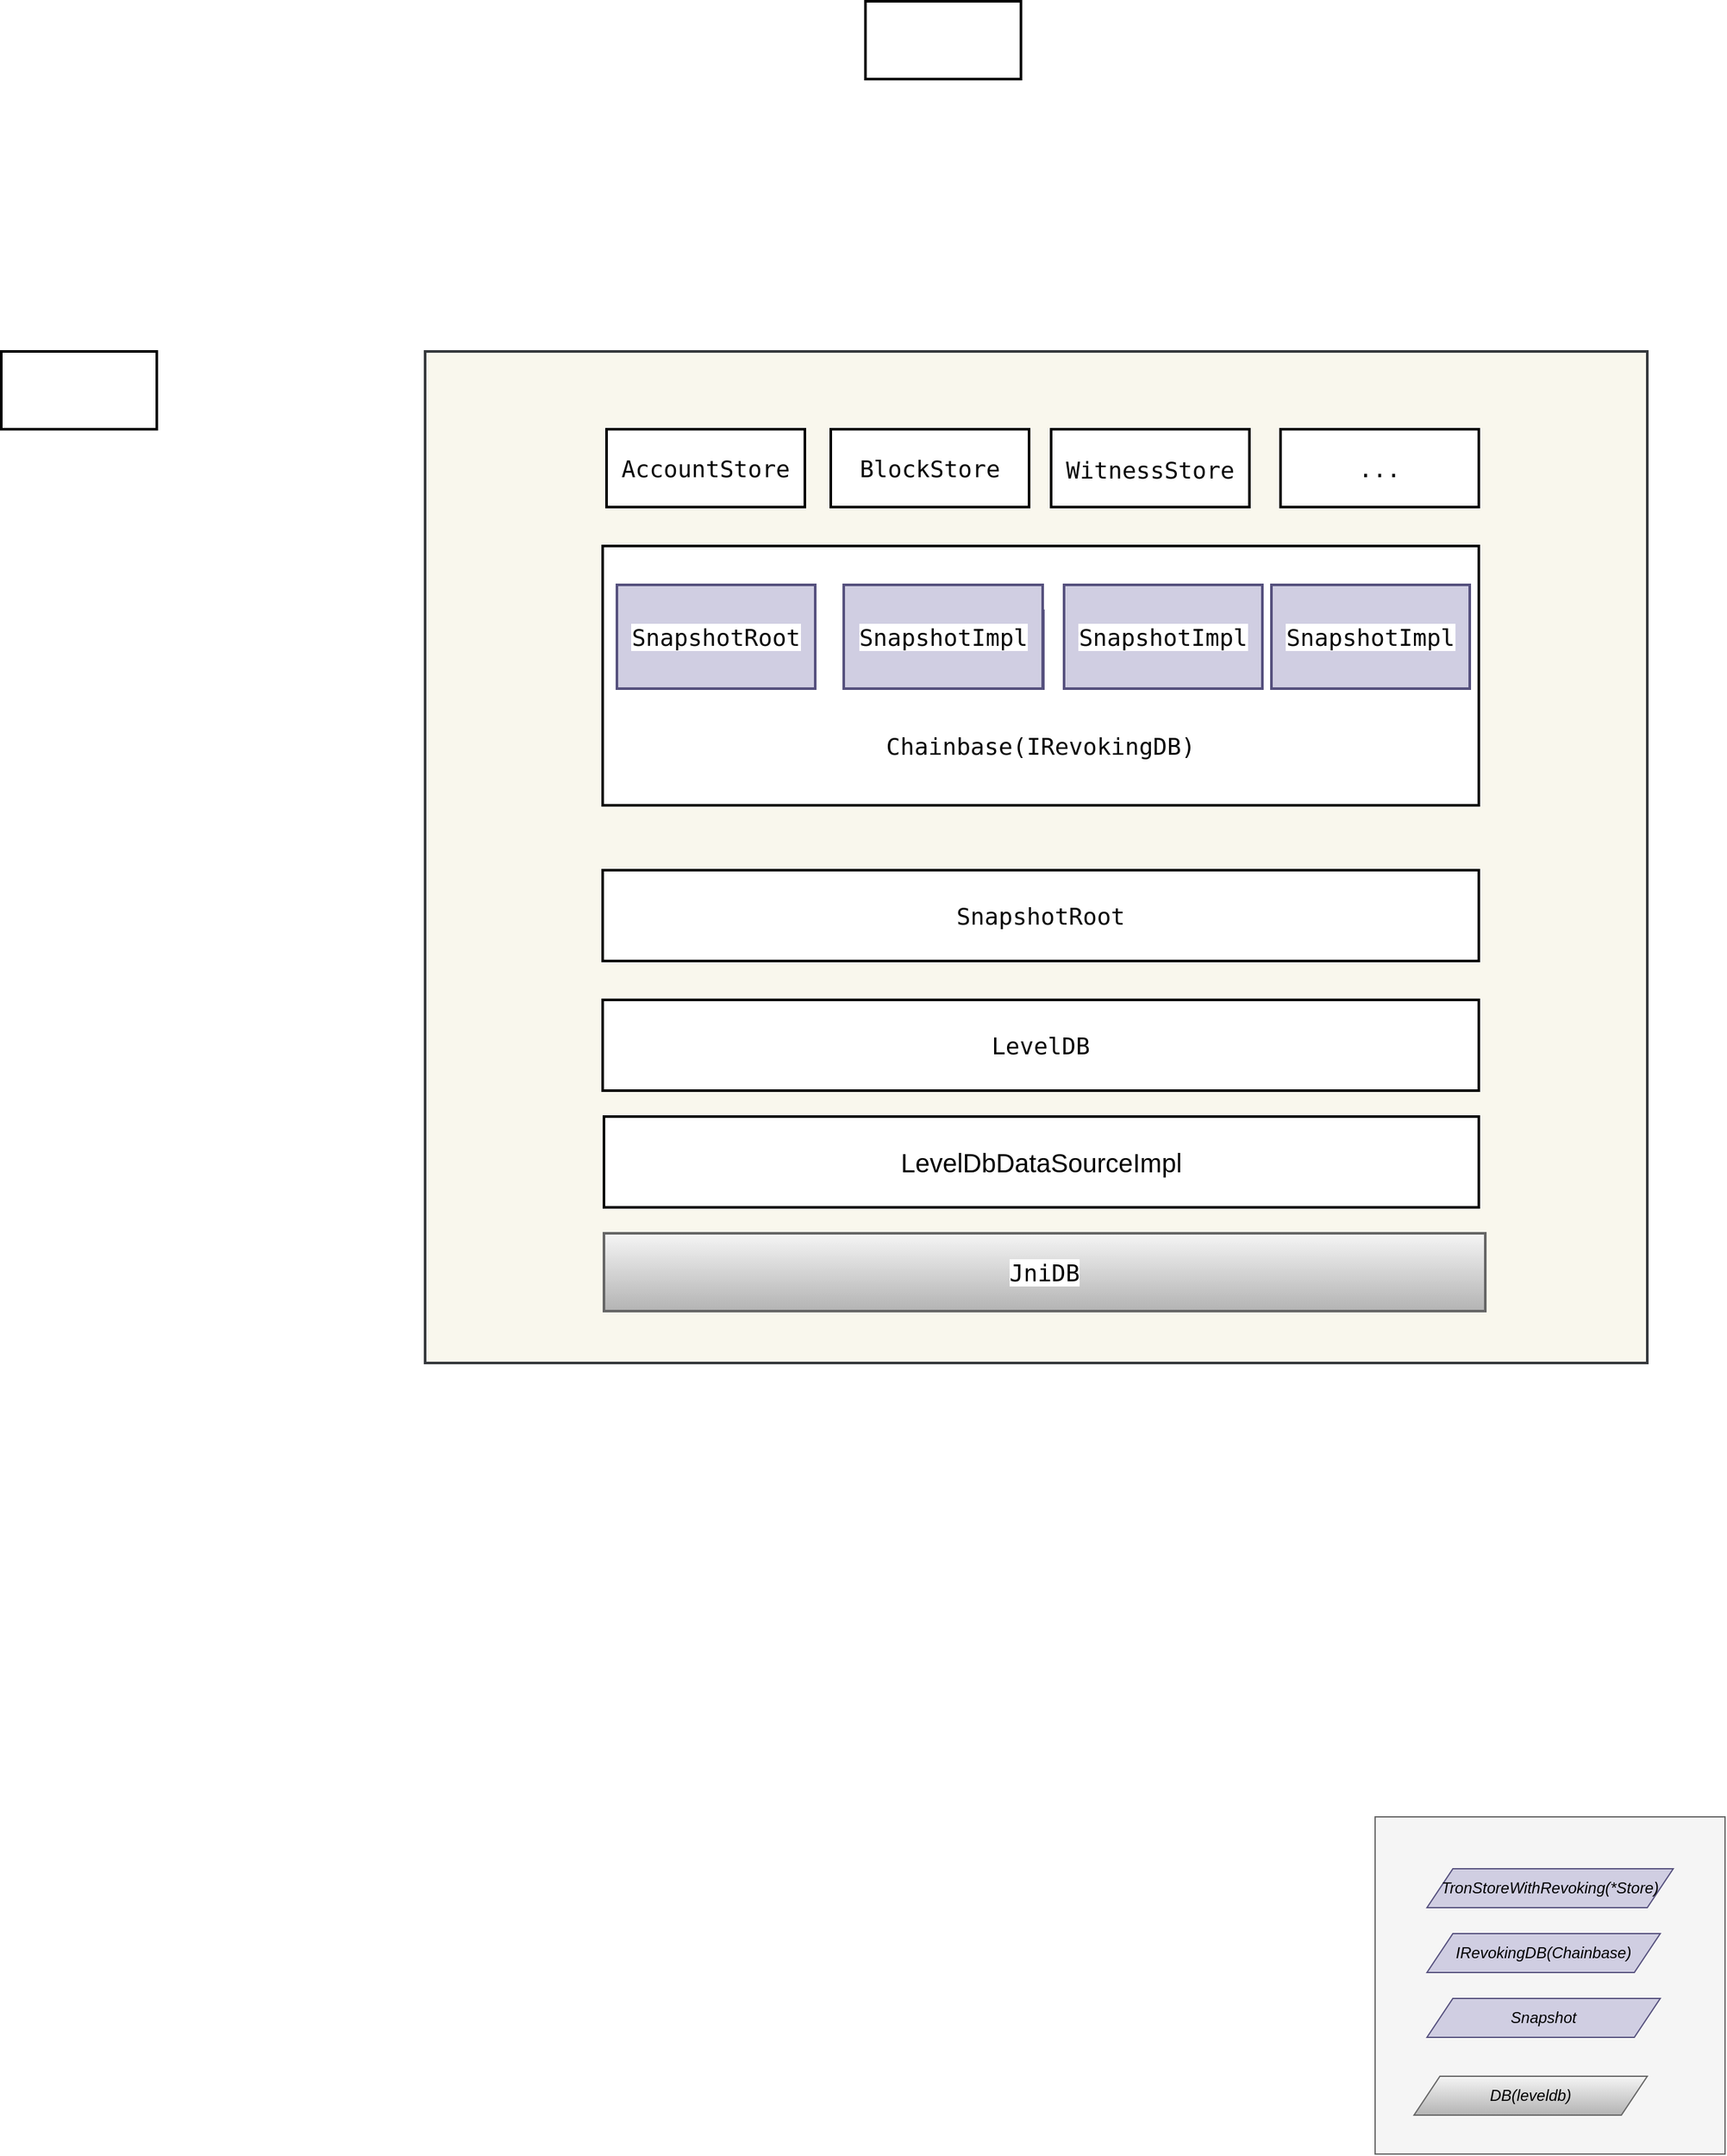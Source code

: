 <mxfile version="20.2.2" type="github">
  <diagram id="d-lJKOCr5DWwa61iQV_f" name="第 1 页">
    <mxGraphModel dx="2893" dy="2228" grid="1" gridSize="10" guides="1" tooltips="1" connect="1" arrows="1" fold="1" page="1" pageScale="1" pageWidth="827" pageHeight="1169" math="0" shadow="0">
      <root>
        <mxCell id="0" />
        <mxCell id="1" parent="0" />
        <mxCell id="2vb-Dao9h7jIGaz7qZgA-9" value="" style="rounded=0;whiteSpace=wrap;html=1;fillColor=#f5f5f5;fontColor=#333333;strokeColor=#666666;" parent="1" vertex="1">
          <mxGeometry x="670" y="770" width="270" height="260" as="geometry" />
        </mxCell>
        <mxCell id="2vb-Dao9h7jIGaz7qZgA-3" value="&lt;i&gt;TronStoreWithRevoking(*Store)&lt;/i&gt;" style="shape=parallelogram;perimeter=parallelogramPerimeter;whiteSpace=wrap;html=1;fixedSize=1;fillColor=#d0cee2;strokeColor=#56517e;" parent="1" vertex="1">
          <mxGeometry x="710" y="810" width="190" height="30" as="geometry" />
        </mxCell>
        <mxCell id="2vb-Dao9h7jIGaz7qZgA-4" value="&lt;i&gt;DB(leveldb)&lt;/i&gt;" style="shape=parallelogram;perimeter=parallelogramPerimeter;whiteSpace=wrap;html=1;fixedSize=1;fillColor=#f5f5f5;strokeColor=#666666;gradientColor=#b3b3b3;" parent="1" vertex="1">
          <mxGeometry x="700" y="970" width="180" height="30" as="geometry" />
        </mxCell>
        <mxCell id="2vb-Dao9h7jIGaz7qZgA-6" value="&lt;i&gt;IRevokingDB(Chainbase)&lt;/i&gt;" style="shape=parallelogram;perimeter=parallelogramPerimeter;whiteSpace=wrap;html=1;fixedSize=1;fillColor=#d0cee2;strokeColor=#56517e;" parent="1" vertex="1">
          <mxGeometry x="710" y="860" width="180" height="30" as="geometry" />
        </mxCell>
        <mxCell id="2vb-Dao9h7jIGaz7qZgA-7" value="&lt;i&gt;Snapshot&lt;/i&gt;" style="shape=parallelogram;perimeter=parallelogramPerimeter;whiteSpace=wrap;html=1;fixedSize=1;fillColor=#d0cee2;strokeColor=#56517e;" parent="1" vertex="1">
          <mxGeometry x="710" y="910" width="180" height="30" as="geometry" />
        </mxCell>
        <mxCell id="dLxj4Lnb35jxQKYbUd3e-3" value="" style="rounded=0;whiteSpace=wrap;html=1;strokeWidth=2;fillColor=#f9f7ed;strokeColor=#36393d;" vertex="1" parent="1">
          <mxGeometry x="-63" y="-360" width="943" height="780" as="geometry" />
        </mxCell>
        <mxCell id="dLxj4Lnb35jxQKYbUd3e-4" value="&lt;pre style=&quot;background-color:#ffffff;color:#080808;font-family:&#39;Menlo&#39;,monospace;font-size:13.5pt;&quot;&gt;&lt;span style=&quot;color:#000000;&quot;&gt;JniDB&lt;/span&gt;&lt;/pre&gt;" style="rounded=0;whiteSpace=wrap;html=1;strokeWidth=2;fillColor=#f5f5f5;gradientColor=#b3b3b3;strokeColor=#666666;" vertex="1" parent="1">
          <mxGeometry x="75" y="320" width="680" height="60" as="geometry" />
        </mxCell>
        <mxCell id="dLxj4Lnb35jxQKYbUd3e-5" value="LevelDbDataSourceImpl" style="rounded=0;whiteSpace=wrap;html=1;fontSize=20;strokeWidth=2;" vertex="1" parent="1">
          <mxGeometry x="75" y="230" width="675" height="70" as="geometry" />
        </mxCell>
        <mxCell id="dLxj4Lnb35jxQKYbUd3e-6" value="&lt;pre style=&quot;background-color:#ffffff;color:#080808;font-family:&#39;Menlo&#39;,monospace;font-size:13.5pt;&quot;&gt;LevelDB&lt;/pre&gt;" style="rounded=0;whiteSpace=wrap;html=1;fontSize=20;strokeWidth=2;" vertex="1" parent="1">
          <mxGeometry x="74" y="140" width="676" height="70" as="geometry" />
        </mxCell>
        <mxCell id="dLxj4Lnb35jxQKYbUd3e-8" value="&lt;pre style=&quot;background-color:#ffffff;color:#080808;font-family:&#39;Menlo&#39;,monospace;font-size:13.5pt;&quot;&gt;SnapshotRoot&lt;/pre&gt;" style="rounded=0;whiteSpace=wrap;html=1;fontSize=20;strokeWidth=2;" vertex="1" parent="1">
          <mxGeometry x="74" y="40" width="676" height="70" as="geometry" />
        </mxCell>
        <mxCell id="dLxj4Lnb35jxQKYbUd3e-9" value="&lt;pre style=&quot;background-color:#ffffff;color:#080808;font-family:&#39;Menlo&#39;,monospace;font-size:13.5pt;&quot;&gt;&lt;pre style=&quot;font-family: Menlo, monospace; font-size: 13.5pt;&quot;&gt;&lt;br/&gt;&lt;br/&gt;&lt;br/&gt;&lt;br/&gt;&lt;br/&gt;Chainbase(IRevokingDB)&lt;/pre&gt;&lt;/pre&gt;" style="rounded=0;whiteSpace=wrap;html=1;fontSize=20;strokeWidth=2;" vertex="1" parent="1">
          <mxGeometry x="74" y="-210" width="676" height="200" as="geometry" />
        </mxCell>
        <mxCell id="dLxj4Lnb35jxQKYbUd3e-11" value="&lt;pre style=&quot;background-color:#ffffff;color:#080808;font-family:&#39;Menlo&#39;,monospace;font-size:13.5pt;&quot;&gt;&lt;pre style=&quot;font-family: Menlo, monospace; font-size: 13.5pt;&quot;&gt;AccountStore&lt;/pre&gt;&lt;/pre&gt;" style="rounded=0;whiteSpace=wrap;html=1;fontSize=20;strokeWidth=2;" vertex="1" parent="1">
          <mxGeometry x="77" y="-300" width="153" height="60" as="geometry" />
        </mxCell>
        <mxCell id="dLxj4Lnb35jxQKYbUd3e-12" value="&lt;pre style=&quot;background-color:#ffffff;color:#080808;font-family:&#39;Menlo&#39;,monospace;font-size:13.5pt;&quot;&gt;&lt;pre style=&quot;font-family: Menlo, monospace; font-size: 13.5pt;&quot;&gt;BlockStore&lt;/pre&gt;&lt;/pre&gt;" style="rounded=0;whiteSpace=wrap;html=1;fontSize=20;strokeWidth=2;" vertex="1" parent="1">
          <mxGeometry x="250" y="-300" width="153" height="60" as="geometry" />
        </mxCell>
        <mxCell id="dLxj4Lnb35jxQKYbUd3e-13" value="&lt;pre style=&quot;background-color: rgb(255, 255, 255);&quot;&gt;&lt;pre style=&quot;&quot;&gt;&lt;font face=&quot;Menlo, monospace&quot; color=&quot;#080808&quot;&gt;&lt;span style=&quot;font-size: 18px;&quot;&gt;WitnessStore&lt;/span&gt;&lt;span style=&quot;font-size: 13.5pt;&quot;&gt;&lt;br&gt;&lt;/span&gt;&lt;/font&gt;&lt;/pre&gt;&lt;/pre&gt;" style="rounded=0;whiteSpace=wrap;html=1;fontSize=20;strokeWidth=2;" vertex="1" parent="1">
          <mxGeometry x="420" y="-300" width="153" height="60" as="geometry" />
        </mxCell>
        <mxCell id="dLxj4Lnb35jxQKYbUd3e-14" value="&lt;pre style=&quot;background-color:#ffffff;color:#080808;font-family:&#39;Menlo&#39;,monospace;font-size:13.5pt;&quot;&gt;&lt;pre style=&quot;font-family: Menlo, monospace; font-size: 13.5pt;&quot;&gt;...&lt;/pre&gt;&lt;/pre&gt;" style="rounded=0;whiteSpace=wrap;html=1;fontSize=20;strokeWidth=2;" vertex="1" parent="1">
          <mxGeometry x="597" y="-300" width="153" height="60" as="geometry" />
        </mxCell>
        <mxCell id="dLxj4Lnb35jxQKYbUd3e-17" value="&lt;pre style=&quot;background-color:#ffffff;color:#080808;font-family:&#39;Menlo&#39;,monospace;font-size:13.5pt;&quot;&gt;&lt;pre style=&quot;font-family: Menlo, monospace; font-size: 13.5pt;&quot;&gt;SnapshotRoot&lt;/pre&gt;&lt;/pre&gt;" style="rounded=0;whiteSpace=wrap;html=1;fontSize=20;strokeWidth=2;fillColor=#d0cee2;strokeColor=#56517e;" vertex="1" parent="1">
          <mxGeometry x="85" y="-180" width="153" height="80" as="geometry" />
        </mxCell>
        <mxCell id="dLxj4Lnb35jxQKYbUd3e-18" value="&lt;pre style=&quot;background-color:#ffffff;color:#080808;font-family:&#39;Menlo&#39;,monospace;font-size:13.5pt;&quot;&gt;&lt;pre style=&quot;font-family: Menlo, monospace; font-size: 13.5pt;&quot;&gt;SnapshotImpl&lt;/pre&gt;&lt;/pre&gt;" style="rounded=0;whiteSpace=wrap;html=1;fontSize=20;strokeWidth=2;fillColor=#d0cee2;strokeColor=#56517e;" vertex="1" parent="1">
          <mxGeometry x="261" y="-160" width="153" height="60" as="geometry" />
        </mxCell>
        <mxCell id="dLxj4Lnb35jxQKYbUd3e-19" value="&lt;pre style=&quot;background-color:#ffffff;color:#080808;font-family:&#39;Menlo&#39;,monospace;font-size:13.5pt;&quot;&gt;&lt;pre style=&quot;font-family: Menlo, monospace; font-size: 13.5pt;&quot;&gt;SnapshotImpl&lt;/pre&gt;&lt;/pre&gt;" style="rounded=0;whiteSpace=wrap;html=1;fontSize=20;strokeWidth=2;fillColor=#d0cee2;strokeColor=#56517e;" vertex="1" parent="1">
          <mxGeometry x="430" y="-180" width="153" height="80" as="geometry" />
        </mxCell>
        <mxCell id="dLxj4Lnb35jxQKYbUd3e-20" value="&lt;pre style=&quot;background-color:#ffffff;color:#080808;font-family:&#39;Menlo&#39;,monospace;font-size:13.5pt;&quot;&gt;&lt;pre style=&quot;font-family: Menlo, monospace; font-size: 13.5pt;&quot;&gt;SnapshotImpl&lt;/pre&gt;&lt;/pre&gt;" style="rounded=0;whiteSpace=wrap;html=1;fontSize=20;strokeWidth=2;fillColor=#d0cee2;strokeColor=#56517e;" vertex="1" parent="1">
          <mxGeometry x="590" y="-180" width="153" height="80" as="geometry" />
        </mxCell>
        <mxCell id="dLxj4Lnb35jxQKYbUd3e-21" value="&lt;pre style=&quot;background-color:#ffffff;color:#080808;font-family:&#39;Menlo&#39;,monospace;font-size:13.5pt;&quot;&gt;&lt;pre style=&quot;font-family: Menlo, monospace; font-size: 13.5pt;&quot;&gt;SnapshotImpl&lt;/pre&gt;&lt;/pre&gt;" style="rounded=0;whiteSpace=wrap;html=1;fontSize=20;strokeWidth=2;fillColor=#d0cee2;strokeColor=#56517e;" vertex="1" parent="1">
          <mxGeometry x="260" y="-180" width="153.5" height="80" as="geometry" />
        </mxCell>
        <mxCell id="dLxj4Lnb35jxQKYbUd3e-22" value="" style="rounded=0;whiteSpace=wrap;html=1;fontSize=20;strokeWidth=2;" vertex="1" parent="1">
          <mxGeometry x="276.75" y="-630" width="120" height="60" as="geometry" />
        </mxCell>
        <mxCell id="dLxj4Lnb35jxQKYbUd3e-23" value="" style="rounded=0;whiteSpace=wrap;html=1;fontSize=20;strokeWidth=2;" vertex="1" parent="1">
          <mxGeometry x="-390" y="-360" width="120" height="60" as="geometry" />
        </mxCell>
      </root>
    </mxGraphModel>
  </diagram>
</mxfile>

